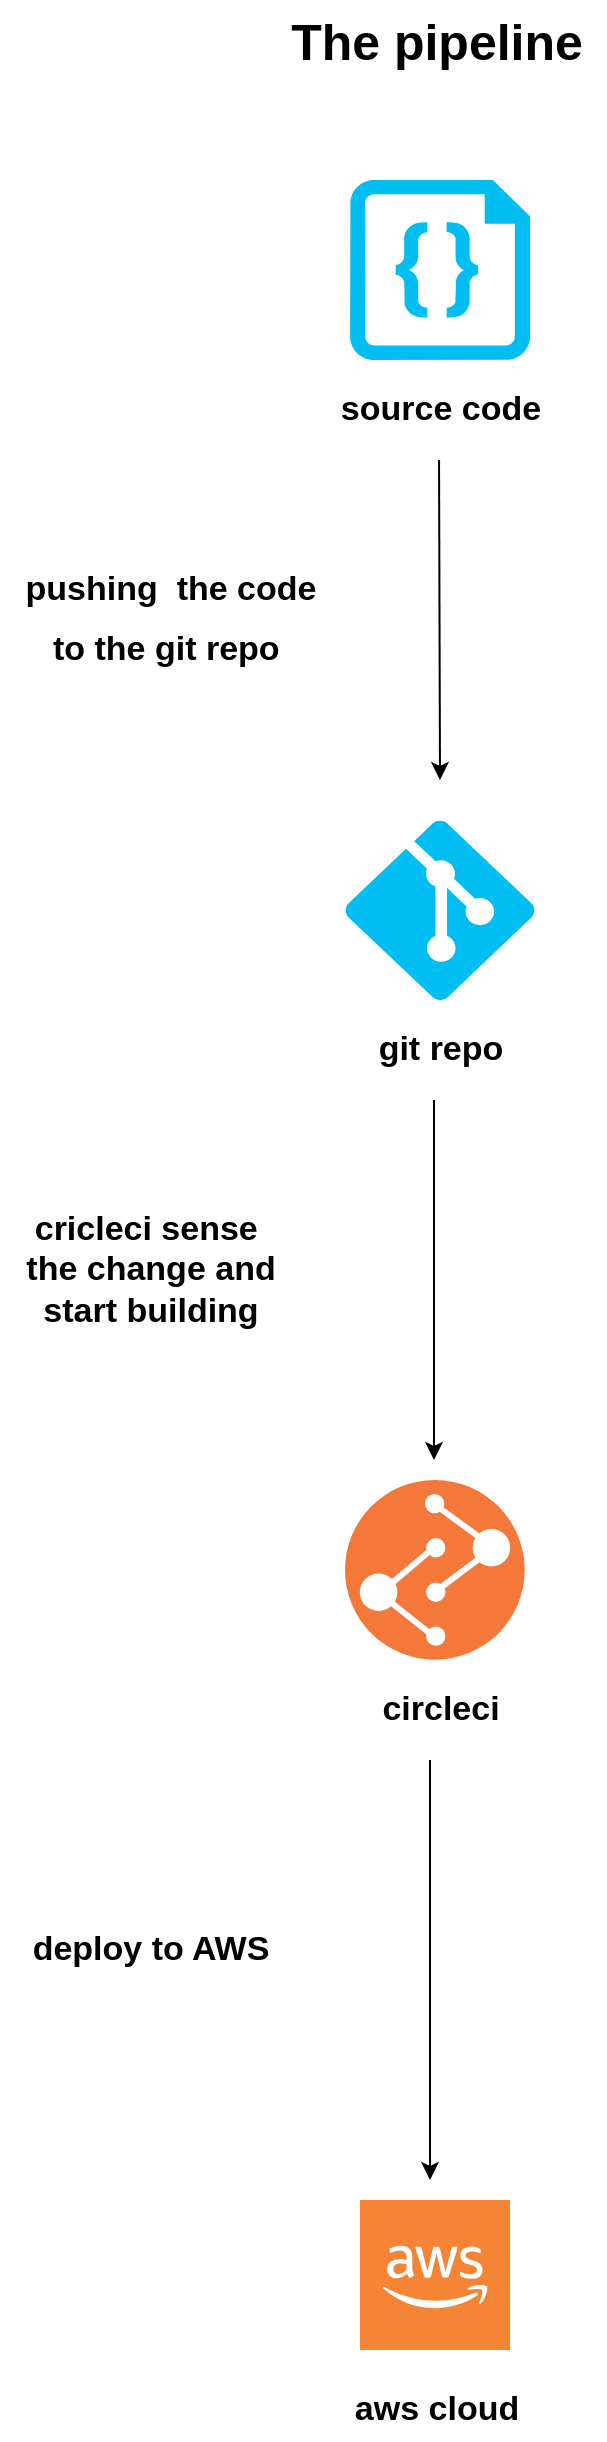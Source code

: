<mxfile version="20.3.0" type="device"><diagram id="KLtM5NXr3hWRvGzcCv1u" name="Page-1"><mxGraphModel dx="1102" dy="865" grid="1" gridSize="10" guides="1" tooltips="1" connect="1" arrows="1" fold="1" page="1" pageScale="1" pageWidth="850" pageHeight="1100" math="0" shadow="0"><root><mxCell id="0"/><mxCell id="1" parent="0"/><mxCell id="-Ypcv1BHdDUZyoEMpIqQ-1" value="" style="verticalLabelPosition=bottom;html=1;verticalAlign=top;align=center;strokeColor=none;fillColor=#00BEF2;shape=mxgraph.azure.code_file;pointerEvents=1;" vertex="1" parent="1"><mxGeometry x="400" y="110" width="90" height="90" as="geometry"/></mxCell><mxCell id="-Ypcv1BHdDUZyoEMpIqQ-2" value="&lt;font style=&quot;font-size: 17px;&quot;&gt;&lt;b&gt;source code&lt;/b&gt;&lt;/font&gt;" style="text;html=1;resizable=0;autosize=1;align=center;verticalAlign=middle;points=[];fillColor=none;strokeColor=none;rounded=0;" vertex="1" parent="1"><mxGeometry x="385" y="210" width="120" height="30" as="geometry"/></mxCell><mxCell id="-Ypcv1BHdDUZyoEMpIqQ-3" value="" style="verticalLabelPosition=bottom;html=1;verticalAlign=top;align=center;strokeColor=none;fillColor=#00BEF2;shape=mxgraph.azure.git_repository;fontSize=17;" vertex="1" parent="1"><mxGeometry x="397.5" y="430" width="95" height="90" as="geometry"/></mxCell><mxCell id="-Ypcv1BHdDUZyoEMpIqQ-4" value="&lt;b&gt;git repo&lt;/b&gt;" style="text;html=1;resizable=0;autosize=1;align=center;verticalAlign=middle;points=[];fillColor=none;strokeColor=none;rounded=0;fontSize=17;" vertex="1" parent="1"><mxGeometry x="400" y="530" width="90" height="30" as="geometry"/></mxCell><mxCell id="-Ypcv1BHdDUZyoEMpIqQ-7" value="" style="aspect=fixed;perimeter=ellipsePerimeter;html=1;align=center;shadow=0;dashed=0;fontColor=#4277BB;labelBackgroundColor=#ffffff;fontSize=12;spacingTop=3;image;image=img/lib/ibm/devops/build_test.svg;" vertex="1" parent="1"><mxGeometry x="397.5" y="760" width="90" height="90" as="geometry"/></mxCell><mxCell id="-Ypcv1BHdDUZyoEMpIqQ-8" value="&lt;b&gt;circleci&lt;/b&gt;" style="text;html=1;resizable=0;autosize=1;align=center;verticalAlign=middle;points=[];fillColor=none;strokeColor=none;rounded=0;fontSize=17;" vertex="1" parent="1"><mxGeometry x="405" y="860" width="80" height="30" as="geometry"/></mxCell><mxCell id="-Ypcv1BHdDUZyoEMpIqQ-9" value="" style="outlineConnect=0;dashed=0;verticalLabelPosition=bottom;verticalAlign=top;align=center;html=1;shape=mxgraph.aws3.cloud_2;fillColor=#F58534;gradientColor=none;fontSize=17;" vertex="1" parent="1"><mxGeometry x="405" y="1120" width="75" height="75" as="geometry"/></mxCell><mxCell id="-Ypcv1BHdDUZyoEMpIqQ-10" value="&lt;b&gt;aws cloud&lt;/b&gt;" style="text;html=1;resizable=0;autosize=1;align=center;verticalAlign=middle;points=[];fillColor=none;strokeColor=none;rounded=0;fontSize=17;" vertex="1" parent="1"><mxGeometry x="387.5" y="1210" width="110" height="30" as="geometry"/></mxCell><mxCell id="-Ypcv1BHdDUZyoEMpIqQ-11" value="&lt;font style=&quot;font-size: 25px;&quot;&gt;&lt;b&gt;The pipeline&lt;/b&gt;&lt;/font&gt;" style="text;html=1;resizable=0;autosize=1;align=center;verticalAlign=middle;points=[];fillColor=none;strokeColor=none;rounded=0;fontSize=17;" vertex="1" parent="1"><mxGeometry x="357.5" y="20" width="170" height="40" as="geometry"/></mxCell><mxCell id="-Ypcv1BHdDUZyoEMpIqQ-12" value="" style="endArrow=classic;html=1;rounded=0;fontSize=25;exitX=0.496;exitY=1.333;exitDx=0;exitDy=0;exitPerimeter=0;" edge="1" parent="1" source="-Ypcv1BHdDUZyoEMpIqQ-2"><mxGeometry width="50" height="50" relative="1" as="geometry"><mxPoint x="444.5" y="270" as="sourcePoint"/><mxPoint x="445" y="410" as="targetPoint"/></mxGeometry></mxCell><mxCell id="-Ypcv1BHdDUZyoEMpIqQ-13" value="&lt;font style=&quot;font-size: 17px;&quot;&gt;&lt;b&gt;pushing&amp;nbsp; the code &lt;br&gt;to the git repo&amp;nbsp;&lt;/b&gt;&lt;/font&gt;" style="text;html=1;resizable=0;autosize=1;align=center;verticalAlign=middle;points=[];fillColor=none;strokeColor=none;rounded=0;fontSize=25;" vertex="1" parent="1"><mxGeometry x="225" y="290" width="170" height="70" as="geometry"/></mxCell><mxCell id="-Ypcv1BHdDUZyoEMpIqQ-14" value="" style="endArrow=classic;html=1;rounded=0;fontSize=25;" edge="1" parent="1"><mxGeometry width="50" height="50" relative="1" as="geometry"><mxPoint x="442" y="570" as="sourcePoint"/><mxPoint x="442" y="750" as="targetPoint"/></mxGeometry></mxCell><mxCell id="-Ypcv1BHdDUZyoEMpIqQ-15" value="&lt;b&gt;cricleci&amp;nbsp;sense&amp;nbsp;&lt;br&gt;the change and &lt;br&gt;start building&lt;br&gt;&lt;/b&gt;" style="text;html=1;resizable=0;autosize=1;align=center;verticalAlign=middle;points=[];fillColor=none;strokeColor=none;rounded=0;fontSize=17;" vertex="1" parent="1"><mxGeometry x="225" y="620" width="150" height="70" as="geometry"/></mxCell><mxCell id="-Ypcv1BHdDUZyoEMpIqQ-16" value="" style="endArrow=classic;html=1;rounded=0;fontSize=25;" edge="1" parent="1"><mxGeometry width="50" height="50" relative="1" as="geometry"><mxPoint x="440" y="900" as="sourcePoint"/><mxPoint x="440" y="1110" as="targetPoint"/></mxGeometry></mxCell><mxCell id="-Ypcv1BHdDUZyoEMpIqQ-17" value="&lt;b&gt;&amp;nbsp;deploy to AWS&amp;nbsp;&lt;/b&gt;" style="text;html=1;resizable=0;autosize=1;align=center;verticalAlign=middle;points=[];fillColor=none;strokeColor=none;rounded=0;fontSize=17;" vertex="1" parent="1"><mxGeometry x="225" y="980" width="150" height="30" as="geometry"/></mxCell></root></mxGraphModel></diagram></mxfile>